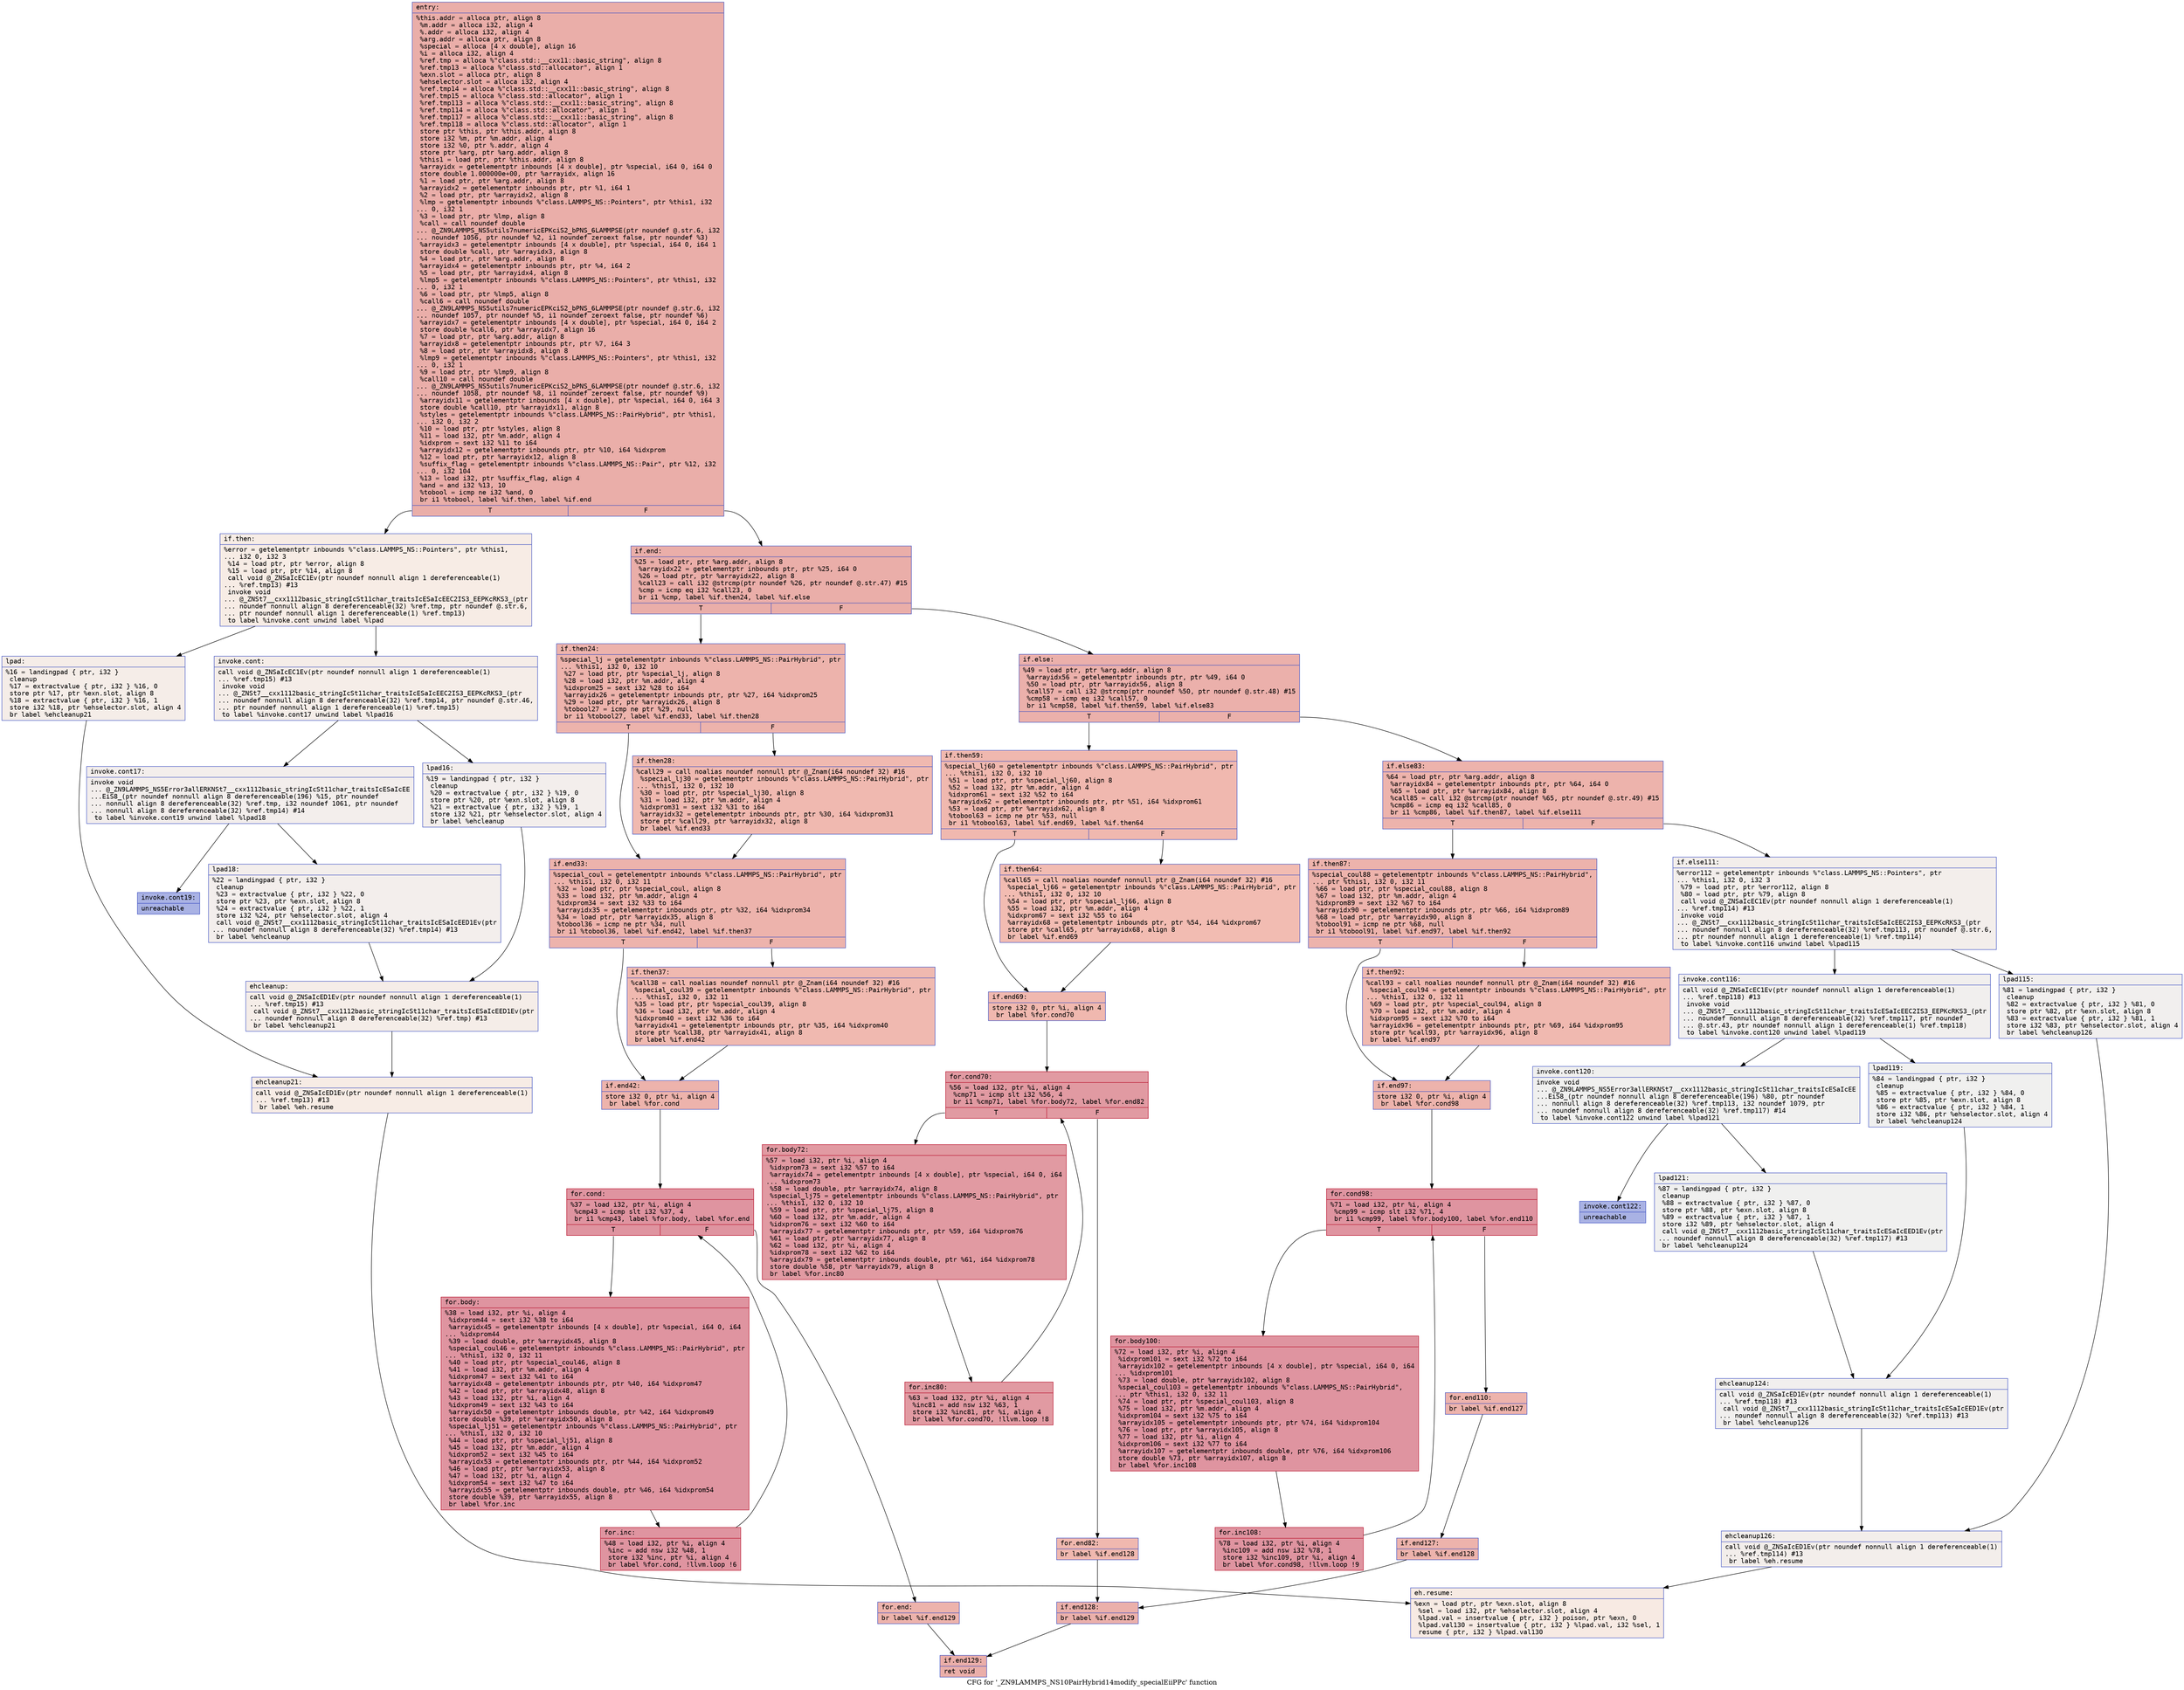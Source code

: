 digraph "CFG for '_ZN9LAMMPS_NS10PairHybrid14modify_specialEiiPPc' function" {
	label="CFG for '_ZN9LAMMPS_NS10PairHybrid14modify_specialEiiPPc' function";

	Node0x55975a759bc0 [shape=record,color="#3d50c3ff", style=filled, fillcolor="#d0473d70" fontname="Courier",label="{entry:\l|  %this.addr = alloca ptr, align 8\l  %m.addr = alloca i32, align 4\l  %.addr = alloca i32, align 4\l  %arg.addr = alloca ptr, align 8\l  %special = alloca [4 x double], align 16\l  %i = alloca i32, align 4\l  %ref.tmp = alloca %\"class.std::__cxx11::basic_string\", align 8\l  %ref.tmp13 = alloca %\"class.std::allocator\", align 1\l  %exn.slot = alloca ptr, align 8\l  %ehselector.slot = alloca i32, align 4\l  %ref.tmp14 = alloca %\"class.std::__cxx11::basic_string\", align 8\l  %ref.tmp15 = alloca %\"class.std::allocator\", align 1\l  %ref.tmp113 = alloca %\"class.std::__cxx11::basic_string\", align 8\l  %ref.tmp114 = alloca %\"class.std::allocator\", align 1\l  %ref.tmp117 = alloca %\"class.std::__cxx11::basic_string\", align 8\l  %ref.tmp118 = alloca %\"class.std::allocator\", align 1\l  store ptr %this, ptr %this.addr, align 8\l  store i32 %m, ptr %m.addr, align 4\l  store i32 %0, ptr %.addr, align 4\l  store ptr %arg, ptr %arg.addr, align 8\l  %this1 = load ptr, ptr %this.addr, align 8\l  %arrayidx = getelementptr inbounds [4 x double], ptr %special, i64 0, i64 0\l  store double 1.000000e+00, ptr %arrayidx, align 16\l  %1 = load ptr, ptr %arg.addr, align 8\l  %arrayidx2 = getelementptr inbounds ptr, ptr %1, i64 1\l  %2 = load ptr, ptr %arrayidx2, align 8\l  %lmp = getelementptr inbounds %\"class.LAMMPS_NS::Pointers\", ptr %this1, i32\l... 0, i32 1\l  %3 = load ptr, ptr %lmp, align 8\l  %call = call noundef double\l... @_ZN9LAMMPS_NS5utils7numericEPKciS2_bPNS_6LAMMPSE(ptr noundef @.str.6, i32\l... noundef 1056, ptr noundef %2, i1 noundef zeroext false, ptr noundef %3)\l  %arrayidx3 = getelementptr inbounds [4 x double], ptr %special, i64 0, i64 1\l  store double %call, ptr %arrayidx3, align 8\l  %4 = load ptr, ptr %arg.addr, align 8\l  %arrayidx4 = getelementptr inbounds ptr, ptr %4, i64 2\l  %5 = load ptr, ptr %arrayidx4, align 8\l  %lmp5 = getelementptr inbounds %\"class.LAMMPS_NS::Pointers\", ptr %this1, i32\l... 0, i32 1\l  %6 = load ptr, ptr %lmp5, align 8\l  %call6 = call noundef double\l... @_ZN9LAMMPS_NS5utils7numericEPKciS2_bPNS_6LAMMPSE(ptr noundef @.str.6, i32\l... noundef 1057, ptr noundef %5, i1 noundef zeroext false, ptr noundef %6)\l  %arrayidx7 = getelementptr inbounds [4 x double], ptr %special, i64 0, i64 2\l  store double %call6, ptr %arrayidx7, align 16\l  %7 = load ptr, ptr %arg.addr, align 8\l  %arrayidx8 = getelementptr inbounds ptr, ptr %7, i64 3\l  %8 = load ptr, ptr %arrayidx8, align 8\l  %lmp9 = getelementptr inbounds %\"class.LAMMPS_NS::Pointers\", ptr %this1, i32\l... 0, i32 1\l  %9 = load ptr, ptr %lmp9, align 8\l  %call10 = call noundef double\l... @_ZN9LAMMPS_NS5utils7numericEPKciS2_bPNS_6LAMMPSE(ptr noundef @.str.6, i32\l... noundef 1058, ptr noundef %8, i1 noundef zeroext false, ptr noundef %9)\l  %arrayidx11 = getelementptr inbounds [4 x double], ptr %special, i64 0, i64 3\l  store double %call10, ptr %arrayidx11, align 8\l  %styles = getelementptr inbounds %\"class.LAMMPS_NS::PairHybrid\", ptr %this1,\l... i32 0, i32 2\l  %10 = load ptr, ptr %styles, align 8\l  %11 = load i32, ptr %m.addr, align 4\l  %idxprom = sext i32 %11 to i64\l  %arrayidx12 = getelementptr inbounds ptr, ptr %10, i64 %idxprom\l  %12 = load ptr, ptr %arrayidx12, align 8\l  %suffix_flag = getelementptr inbounds %\"class.LAMMPS_NS::Pair\", ptr %12, i32\l... 0, i32 104\l  %13 = load i32, ptr %suffix_flag, align 4\l  %and = and i32 %13, 10\l  %tobool = icmp ne i32 %and, 0\l  br i1 %tobool, label %if.then, label %if.end\l|{<s0>T|<s1>F}}"];
	Node0x55975a759bc0:s0 -> Node0x55975a767490[tooltip="entry -> if.then\nProbability 0.00%" ];
	Node0x55975a759bc0:s1 -> Node0x55975a767500[tooltip="entry -> if.end\nProbability 100.00%" ];
	Node0x55975a767490 [shape=record,color="#3d50c3ff", style=filled, fillcolor="#ecd3c570" fontname="Courier",label="{if.then:\l|  %error = getelementptr inbounds %\"class.LAMMPS_NS::Pointers\", ptr %this1,\l... i32 0, i32 3\l  %14 = load ptr, ptr %error, align 8\l  %15 = load ptr, ptr %14, align 8\l  call void @_ZNSaIcEC1Ev(ptr noundef nonnull align 1 dereferenceable(1)\l... %ref.tmp13) #13\l  invoke void\l... @_ZNSt7__cxx1112basic_stringIcSt11char_traitsIcESaIcEEC2IS3_EEPKcRKS3_(ptr\l... noundef nonnull align 8 dereferenceable(32) %ref.tmp, ptr noundef @.str.6,\l... ptr noundef nonnull align 1 dereferenceable(1) %ref.tmp13)\l          to label %invoke.cont unwind label %lpad\l}"];
	Node0x55975a767490 -> Node0x55975a767980[tooltip="if.then -> invoke.cont\nProbability 50.00%" ];
	Node0x55975a767490 -> Node0x55975a767a00[tooltip="if.then -> lpad\nProbability 50.00%" ];
	Node0x55975a767980 [shape=record,color="#3d50c3ff", style=filled, fillcolor="#e8d6cc70" fontname="Courier",label="{invoke.cont:\l|  call void @_ZNSaIcEC1Ev(ptr noundef nonnull align 1 dereferenceable(1)\l... %ref.tmp15) #13\l  invoke void\l... @_ZNSt7__cxx1112basic_stringIcSt11char_traitsIcESaIcEEC2IS3_EEPKcRKS3_(ptr\l... noundef nonnull align 8 dereferenceable(32) %ref.tmp14, ptr noundef @.str.46,\l... ptr noundef nonnull align 1 dereferenceable(1) %ref.tmp15)\l          to label %invoke.cont17 unwind label %lpad16\l}"];
	Node0x55975a767980 -> Node0x55975a767d20[tooltip="invoke.cont -> invoke.cont17\nProbability 50.00%" ];
	Node0x55975a767980 -> Node0x55975a767d70[tooltip="invoke.cont -> lpad16\nProbability 50.00%" ];
	Node0x55975a767d20 [shape=record,color="#3d50c3ff", style=filled, fillcolor="#e3d9d370" fontname="Courier",label="{invoke.cont17:\l|  invoke void\l... @_ZN9LAMMPS_NS5Error3allERKNSt7__cxx1112basic_stringIcSt11char_traitsIcESaIcEE\l...EiS8_(ptr noundef nonnull align 8 dereferenceable(196) %15, ptr noundef\l... nonnull align 8 dereferenceable(32) %ref.tmp, i32 noundef 1061, ptr noundef\l... nonnull align 8 dereferenceable(32) %ref.tmp14) #14\l          to label %invoke.cont19 unwind label %lpad18\l}"];
	Node0x55975a767d20 -> Node0x55975a767cd0[tooltip="invoke.cont17 -> invoke.cont19\nProbability 0.00%" ];
	Node0x55975a767d20 -> Node0x55975a767fd0[tooltip="invoke.cont17 -> lpad18\nProbability 100.00%" ];
	Node0x55975a767cd0 [shape=record,color="#3d50c3ff", style=filled, fillcolor="#3d50c370" fontname="Courier",label="{invoke.cont19:\l|  unreachable\l}"];
	Node0x55975a767a00 [shape=record,color="#3d50c3ff", style=filled, fillcolor="#e8d6cc70" fontname="Courier",label="{lpad:\l|  %16 = landingpad \{ ptr, i32 \}\l          cleanup\l  %17 = extractvalue \{ ptr, i32 \} %16, 0\l  store ptr %17, ptr %exn.slot, align 8\l  %18 = extractvalue \{ ptr, i32 \} %16, 1\l  store i32 %18, ptr %ehselector.slot, align 4\l  br label %ehcleanup21\l}"];
	Node0x55975a767a00 -> Node0x55975a7688a0[tooltip="lpad -> ehcleanup21\nProbability 100.00%" ];
	Node0x55975a767d70 [shape=record,color="#3d50c3ff", style=filled, fillcolor="#e3d9d370" fontname="Courier",label="{lpad16:\l|  %19 = landingpad \{ ptr, i32 \}\l          cleanup\l  %20 = extractvalue \{ ptr, i32 \} %19, 0\l  store ptr %20, ptr %exn.slot, align 8\l  %21 = extractvalue \{ ptr, i32 \} %19, 1\l  store i32 %21, ptr %ehselector.slot, align 4\l  br label %ehcleanup\l}"];
	Node0x55975a767d70 -> Node0x55975a768bf0[tooltip="lpad16 -> ehcleanup\nProbability 100.00%" ];
	Node0x55975a767fd0 [shape=record,color="#3d50c3ff", style=filled, fillcolor="#e3d9d370" fontname="Courier",label="{lpad18:\l|  %22 = landingpad \{ ptr, i32 \}\l          cleanup\l  %23 = extractvalue \{ ptr, i32 \} %22, 0\l  store ptr %23, ptr %exn.slot, align 8\l  %24 = extractvalue \{ ptr, i32 \} %22, 1\l  store i32 %24, ptr %ehselector.slot, align 4\l  call void @_ZNSt7__cxx1112basic_stringIcSt11char_traitsIcESaIcEED1Ev(ptr\l... noundef nonnull align 8 dereferenceable(32) %ref.tmp14) #13\l  br label %ehcleanup\l}"];
	Node0x55975a767fd0 -> Node0x55975a768bf0[tooltip="lpad18 -> ehcleanup\nProbability 100.00%" ];
	Node0x55975a768bf0 [shape=record,color="#3d50c3ff", style=filled, fillcolor="#e8d6cc70" fontname="Courier",label="{ehcleanup:\l|  call void @_ZNSaIcED1Ev(ptr noundef nonnull align 1 dereferenceable(1)\l... %ref.tmp15) #13\l  call void @_ZNSt7__cxx1112basic_stringIcSt11char_traitsIcESaIcEED1Ev(ptr\l... noundef nonnull align 8 dereferenceable(32) %ref.tmp) #13\l  br label %ehcleanup21\l}"];
	Node0x55975a768bf0 -> Node0x55975a7688a0[tooltip="ehcleanup -> ehcleanup21\nProbability 100.00%" ];
	Node0x55975a7688a0 [shape=record,color="#3d50c3ff", style=filled, fillcolor="#ecd3c570" fontname="Courier",label="{ehcleanup21:\l|  call void @_ZNSaIcED1Ev(ptr noundef nonnull align 1 dereferenceable(1)\l... %ref.tmp13) #13\l  br label %eh.resume\l}"];
	Node0x55975a7688a0 -> Node0x55975a7694a0[tooltip="ehcleanup21 -> eh.resume\nProbability 100.00%" ];
	Node0x55975a767500 [shape=record,color="#3d50c3ff", style=filled, fillcolor="#d0473d70" fontname="Courier",label="{if.end:\l|  %25 = load ptr, ptr %arg.addr, align 8\l  %arrayidx22 = getelementptr inbounds ptr, ptr %25, i64 0\l  %26 = load ptr, ptr %arrayidx22, align 8\l  %call23 = call i32 @strcmp(ptr noundef %26, ptr noundef @.str.47) #15\l  %cmp = icmp eq i32 %call23, 0\l  br i1 %cmp, label %if.then24, label %if.else\l|{<s0>T|<s1>F}}"];
	Node0x55975a767500:s0 -> Node0x55975a769910[tooltip="if.end -> if.then24\nProbability 37.50%" ];
	Node0x55975a767500:s1 -> Node0x55975a769990[tooltip="if.end -> if.else\nProbability 62.50%" ];
	Node0x55975a769910 [shape=record,color="#3d50c3ff", style=filled, fillcolor="#d6524470" fontname="Courier",label="{if.then24:\l|  %special_lj = getelementptr inbounds %\"class.LAMMPS_NS::PairHybrid\", ptr\l... %this1, i32 0, i32 10\l  %27 = load ptr, ptr %special_lj, align 8\l  %28 = load i32, ptr %m.addr, align 4\l  %idxprom25 = sext i32 %28 to i64\l  %arrayidx26 = getelementptr inbounds ptr, ptr %27, i64 %idxprom25\l  %29 = load ptr, ptr %arrayidx26, align 8\l  %tobool27 = icmp ne ptr %29, null\l  br i1 %tobool27, label %if.end33, label %if.then28\l|{<s0>T|<s1>F}}"];
	Node0x55975a769910:s0 -> Node0x55975a769f50[tooltip="if.then24 -> if.end33\nProbability 62.50%" ];
	Node0x55975a769910:s1 -> Node0x55975a769fd0[tooltip="if.then24 -> if.then28\nProbability 37.50%" ];
	Node0x55975a769fd0 [shape=record,color="#3d50c3ff", style=filled, fillcolor="#de614d70" fontname="Courier",label="{if.then28:\l|  %call29 = call noalias noundef nonnull ptr @_Znam(i64 noundef 32) #16\l  %special_lj30 = getelementptr inbounds %\"class.LAMMPS_NS::PairHybrid\", ptr\l... %this1, i32 0, i32 10\l  %30 = load ptr, ptr %special_lj30, align 8\l  %31 = load i32, ptr %m.addr, align 4\l  %idxprom31 = sext i32 %31 to i64\l  %arrayidx32 = getelementptr inbounds ptr, ptr %30, i64 %idxprom31\l  store ptr %call29, ptr %arrayidx32, align 8\l  br label %if.end33\l}"];
	Node0x55975a769fd0 -> Node0x55975a769f50[tooltip="if.then28 -> if.end33\nProbability 100.00%" ];
	Node0x55975a769f50 [shape=record,color="#3d50c3ff", style=filled, fillcolor="#d6524470" fontname="Courier",label="{if.end33:\l|  %special_coul = getelementptr inbounds %\"class.LAMMPS_NS::PairHybrid\", ptr\l... %this1, i32 0, i32 11\l  %32 = load ptr, ptr %special_coul, align 8\l  %33 = load i32, ptr %m.addr, align 4\l  %idxprom34 = sext i32 %33 to i64\l  %arrayidx35 = getelementptr inbounds ptr, ptr %32, i64 %idxprom34\l  %34 = load ptr, ptr %arrayidx35, align 8\l  %tobool36 = icmp ne ptr %34, null\l  br i1 %tobool36, label %if.end42, label %if.then37\l|{<s0>T|<s1>F}}"];
	Node0x55975a769f50:s0 -> Node0x55975a76ab40[tooltip="if.end33 -> if.end42\nProbability 62.50%" ];
	Node0x55975a769f50:s1 -> Node0x55975a76abc0[tooltip="if.end33 -> if.then37\nProbability 37.50%" ];
	Node0x55975a76abc0 [shape=record,color="#3d50c3ff", style=filled, fillcolor="#de614d70" fontname="Courier",label="{if.then37:\l|  %call38 = call noalias noundef nonnull ptr @_Znam(i64 noundef 32) #16\l  %special_coul39 = getelementptr inbounds %\"class.LAMMPS_NS::PairHybrid\", ptr\l... %this1, i32 0, i32 11\l  %35 = load ptr, ptr %special_coul39, align 8\l  %36 = load i32, ptr %m.addr, align 4\l  %idxprom40 = sext i32 %36 to i64\l  %arrayidx41 = getelementptr inbounds ptr, ptr %35, i64 %idxprom40\l  store ptr %call38, ptr %arrayidx41, align 8\l  br label %if.end42\l}"];
	Node0x55975a76abc0 -> Node0x55975a76ab40[tooltip="if.then37 -> if.end42\nProbability 100.00%" ];
	Node0x55975a76ab40 [shape=record,color="#3d50c3ff", style=filled, fillcolor="#d6524470" fontname="Courier",label="{if.end42:\l|  store i32 0, ptr %i, align 4\l  br label %for.cond\l}"];
	Node0x55975a76ab40 -> Node0x55975a76b330[tooltip="if.end42 -> for.cond\nProbability 100.00%" ];
	Node0x55975a76b330 [shape=record,color="#b70d28ff", style=filled, fillcolor="#b70d2870" fontname="Courier",label="{for.cond:\l|  %37 = load i32, ptr %i, align 4\l  %cmp43 = icmp slt i32 %37, 4\l  br i1 %cmp43, label %for.body, label %for.end\l|{<s0>T|<s1>F}}"];
	Node0x55975a76b330:s0 -> Node0x55975a76b550[tooltip="for.cond -> for.body\nProbability 96.88%" ];
	Node0x55975a76b330:s1 -> Node0x55975a76b5d0[tooltip="for.cond -> for.end\nProbability 3.12%" ];
	Node0x55975a76b550 [shape=record,color="#b70d28ff", style=filled, fillcolor="#b70d2870" fontname="Courier",label="{for.body:\l|  %38 = load i32, ptr %i, align 4\l  %idxprom44 = sext i32 %38 to i64\l  %arrayidx45 = getelementptr inbounds [4 x double], ptr %special, i64 0, i64\l... %idxprom44\l  %39 = load double, ptr %arrayidx45, align 8\l  %special_coul46 = getelementptr inbounds %\"class.LAMMPS_NS::PairHybrid\", ptr\l... %this1, i32 0, i32 11\l  %40 = load ptr, ptr %special_coul46, align 8\l  %41 = load i32, ptr %m.addr, align 4\l  %idxprom47 = sext i32 %41 to i64\l  %arrayidx48 = getelementptr inbounds ptr, ptr %40, i64 %idxprom47\l  %42 = load ptr, ptr %arrayidx48, align 8\l  %43 = load i32, ptr %i, align 4\l  %idxprom49 = sext i32 %43 to i64\l  %arrayidx50 = getelementptr inbounds double, ptr %42, i64 %idxprom49\l  store double %39, ptr %arrayidx50, align 8\l  %special_lj51 = getelementptr inbounds %\"class.LAMMPS_NS::PairHybrid\", ptr\l... %this1, i32 0, i32 10\l  %44 = load ptr, ptr %special_lj51, align 8\l  %45 = load i32, ptr %m.addr, align 4\l  %idxprom52 = sext i32 %45 to i64\l  %arrayidx53 = getelementptr inbounds ptr, ptr %44, i64 %idxprom52\l  %46 = load ptr, ptr %arrayidx53, align 8\l  %47 = load i32, ptr %i, align 4\l  %idxprom54 = sext i32 %47 to i64\l  %arrayidx55 = getelementptr inbounds double, ptr %46, i64 %idxprom54\l  store double %39, ptr %arrayidx55, align 8\l  br label %for.inc\l}"];
	Node0x55975a76b550 -> Node0x55975a76ce70[tooltip="for.body -> for.inc\nProbability 100.00%" ];
	Node0x55975a76ce70 [shape=record,color="#b70d28ff", style=filled, fillcolor="#b70d2870" fontname="Courier",label="{for.inc:\l|  %48 = load i32, ptr %i, align 4\l  %inc = add nsw i32 %48, 1\l  store i32 %inc, ptr %i, align 4\l  br label %for.cond, !llvm.loop !6\l}"];
	Node0x55975a76ce70 -> Node0x55975a76b330[tooltip="for.inc -> for.cond\nProbability 100.00%" ];
	Node0x55975a76b5d0 [shape=record,color="#3d50c3ff", style=filled, fillcolor="#d6524470" fontname="Courier",label="{for.end:\l|  br label %if.end129\l}"];
	Node0x55975a76b5d0 -> Node0x55975a76d260[tooltip="for.end -> if.end129\nProbability 100.00%" ];
	Node0x55975a769990 [shape=record,color="#3d50c3ff", style=filled, fillcolor="#d24b4070" fontname="Courier",label="{if.else:\l|  %49 = load ptr, ptr %arg.addr, align 8\l  %arrayidx56 = getelementptr inbounds ptr, ptr %49, i64 0\l  %50 = load ptr, ptr %arrayidx56, align 8\l  %call57 = call i32 @strcmp(ptr noundef %50, ptr noundef @.str.48) #15\l  %cmp58 = icmp eq i32 %call57, 0\l  br i1 %cmp58, label %if.then59, label %if.else83\l|{<s0>T|<s1>F}}"];
	Node0x55975a769990:s0 -> Node0x55975a7682a0[tooltip="if.else -> if.then59\nProbability 37.50%" ];
	Node0x55975a769990:s1 -> Node0x55975a768320[tooltip="if.else -> if.else83\nProbability 62.50%" ];
	Node0x55975a7682a0 [shape=record,color="#3d50c3ff", style=filled, fillcolor="#dc5d4a70" fontname="Courier",label="{if.then59:\l|  %special_lj60 = getelementptr inbounds %\"class.LAMMPS_NS::PairHybrid\", ptr\l... %this1, i32 0, i32 10\l  %51 = load ptr, ptr %special_lj60, align 8\l  %52 = load i32, ptr %m.addr, align 4\l  %idxprom61 = sext i32 %52 to i64\l  %arrayidx62 = getelementptr inbounds ptr, ptr %51, i64 %idxprom61\l  %53 = load ptr, ptr %arrayidx62, align 8\l  %tobool63 = icmp ne ptr %53, null\l  br i1 %tobool63, label %if.end69, label %if.then64\l|{<s0>T|<s1>F}}"];
	Node0x55975a7682a0:s0 -> Node0x55975a76e370[tooltip="if.then59 -> if.end69\nProbability 62.50%" ];
	Node0x55975a7682a0:s1 -> Node0x55975a76e3f0[tooltip="if.then59 -> if.then64\nProbability 37.50%" ];
	Node0x55975a76e3f0 [shape=record,color="#3d50c3ff", style=filled, fillcolor="#e1675170" fontname="Courier",label="{if.then64:\l|  %call65 = call noalias noundef nonnull ptr @_Znam(i64 noundef 32) #16\l  %special_lj66 = getelementptr inbounds %\"class.LAMMPS_NS::PairHybrid\", ptr\l... %this1, i32 0, i32 10\l  %54 = load ptr, ptr %special_lj66, align 8\l  %55 = load i32, ptr %m.addr, align 4\l  %idxprom67 = sext i32 %55 to i64\l  %arrayidx68 = getelementptr inbounds ptr, ptr %54, i64 %idxprom67\l  store ptr %call65, ptr %arrayidx68, align 8\l  br label %if.end69\l}"];
	Node0x55975a76e3f0 -> Node0x55975a76e370[tooltip="if.then64 -> if.end69\nProbability 100.00%" ];
	Node0x55975a76e370 [shape=record,color="#3d50c3ff", style=filled, fillcolor="#dc5d4a70" fontname="Courier",label="{if.end69:\l|  store i32 0, ptr %i, align 4\l  br label %for.cond70\l}"];
	Node0x55975a76e370 -> Node0x55975a76ebc0[tooltip="if.end69 -> for.cond70\nProbability 100.00%" ];
	Node0x55975a76ebc0 [shape=record,color="#b70d28ff", style=filled, fillcolor="#bb1b2c70" fontname="Courier",label="{for.cond70:\l|  %56 = load i32, ptr %i, align 4\l  %cmp71 = icmp slt i32 %56, 4\l  br i1 %cmp71, label %for.body72, label %for.end82\l|{<s0>T|<s1>F}}"];
	Node0x55975a76ebc0:s0 -> Node0x55975a76ede0[tooltip="for.cond70 -> for.body72\nProbability 96.88%" ];
	Node0x55975a76ebc0:s1 -> Node0x55975a76ee60[tooltip="for.cond70 -> for.end82\nProbability 3.12%" ];
	Node0x55975a76ede0 [shape=record,color="#b70d28ff", style=filled, fillcolor="#bb1b2c70" fontname="Courier",label="{for.body72:\l|  %57 = load i32, ptr %i, align 4\l  %idxprom73 = sext i32 %57 to i64\l  %arrayidx74 = getelementptr inbounds [4 x double], ptr %special, i64 0, i64\l... %idxprom73\l  %58 = load double, ptr %arrayidx74, align 8\l  %special_lj75 = getelementptr inbounds %\"class.LAMMPS_NS::PairHybrid\", ptr\l... %this1, i32 0, i32 10\l  %59 = load ptr, ptr %special_lj75, align 8\l  %60 = load i32, ptr %m.addr, align 4\l  %idxprom76 = sext i32 %60 to i64\l  %arrayidx77 = getelementptr inbounds ptr, ptr %59, i64 %idxprom76\l  %61 = load ptr, ptr %arrayidx77, align 8\l  %62 = load i32, ptr %i, align 4\l  %idxprom78 = sext i32 %62 to i64\l  %arrayidx79 = getelementptr inbounds double, ptr %61, i64 %idxprom78\l  store double %58, ptr %arrayidx79, align 8\l  br label %for.inc80\l}"];
	Node0x55975a76ede0 -> Node0x55975a76f890[tooltip="for.body72 -> for.inc80\nProbability 100.00%" ];
	Node0x55975a76f890 [shape=record,color="#b70d28ff", style=filled, fillcolor="#bb1b2c70" fontname="Courier",label="{for.inc80:\l|  %63 = load i32, ptr %i, align 4\l  %inc81 = add nsw i32 %63, 1\l  store i32 %inc81, ptr %i, align 4\l  br label %for.cond70, !llvm.loop !8\l}"];
	Node0x55975a76f890 -> Node0x55975a76ebc0[tooltip="for.inc80 -> for.cond70\nProbability 100.00%" ];
	Node0x55975a76ee60 [shape=record,color="#3d50c3ff", style=filled, fillcolor="#dc5d4a70" fontname="Courier",label="{for.end82:\l|  br label %if.end128\l}"];
	Node0x55975a76ee60 -> Node0x55975a76fd10[tooltip="for.end82 -> if.end128\nProbability 100.00%" ];
	Node0x55975a768320 [shape=record,color="#3d50c3ff", style=filled, fillcolor="#d6524470" fontname="Courier",label="{if.else83:\l|  %64 = load ptr, ptr %arg.addr, align 8\l  %arrayidx84 = getelementptr inbounds ptr, ptr %64, i64 0\l  %65 = load ptr, ptr %arrayidx84, align 8\l  %call85 = call i32 @strcmp(ptr noundef %65, ptr noundef @.str.49) #15\l  %cmp86 = icmp eq i32 %call85, 0\l  br i1 %cmp86, label %if.then87, label %if.else111\l|{<s0>T|<s1>F}}"];
	Node0x55975a768320:s0 -> Node0x55975a7701d0[tooltip="if.else83 -> if.then87\nProbability 100.00%" ];
	Node0x55975a768320:s1 -> Node0x55975a770250[tooltip="if.else83 -> if.else111\nProbability 0.00%" ];
	Node0x55975a7701d0 [shape=record,color="#3d50c3ff", style=filled, fillcolor="#d6524470" fontname="Courier",label="{if.then87:\l|  %special_coul88 = getelementptr inbounds %\"class.LAMMPS_NS::PairHybrid\",\l... ptr %this1, i32 0, i32 11\l  %66 = load ptr, ptr %special_coul88, align 8\l  %67 = load i32, ptr %m.addr, align 4\l  %idxprom89 = sext i32 %67 to i64\l  %arrayidx90 = getelementptr inbounds ptr, ptr %66, i64 %idxprom89\l  %68 = load ptr, ptr %arrayidx90, align 8\l  %tobool91 = icmp ne ptr %68, null\l  br i1 %tobool91, label %if.end97, label %if.then92\l|{<s0>T|<s1>F}}"];
	Node0x55975a7701d0:s0 -> Node0x55975a770820[tooltip="if.then87 -> if.end97\nProbability 62.50%" ];
	Node0x55975a7701d0:s1 -> Node0x55975a7708a0[tooltip="if.then87 -> if.then92\nProbability 37.50%" ];
	Node0x55975a7708a0 [shape=record,color="#3d50c3ff", style=filled, fillcolor="#de614d70" fontname="Courier",label="{if.then92:\l|  %call93 = call noalias noundef nonnull ptr @_Znam(i64 noundef 32) #16\l  %special_coul94 = getelementptr inbounds %\"class.LAMMPS_NS::PairHybrid\", ptr\l... %this1, i32 0, i32 11\l  %69 = load ptr, ptr %special_coul94, align 8\l  %70 = load i32, ptr %m.addr, align 4\l  %idxprom95 = sext i32 %70 to i64\l  %arrayidx96 = getelementptr inbounds ptr, ptr %69, i64 %idxprom95\l  store ptr %call93, ptr %arrayidx96, align 8\l  br label %if.end97\l}"];
	Node0x55975a7708a0 -> Node0x55975a770820[tooltip="if.then92 -> if.end97\nProbability 100.00%" ];
	Node0x55975a770820 [shape=record,color="#3d50c3ff", style=filled, fillcolor="#d6524470" fontname="Courier",label="{if.end97:\l|  store i32 0, ptr %i, align 4\l  br label %for.cond98\l}"];
	Node0x55975a770820 -> Node0x55975a771070[tooltip="if.end97 -> for.cond98\nProbability 100.00%" ];
	Node0x55975a771070 [shape=record,color="#b70d28ff", style=filled, fillcolor="#b70d2870" fontname="Courier",label="{for.cond98:\l|  %71 = load i32, ptr %i, align 4\l  %cmp99 = icmp slt i32 %71, 4\l  br i1 %cmp99, label %for.body100, label %for.end110\l|{<s0>T|<s1>F}}"];
	Node0x55975a771070:s0 -> Node0x55975a771290[tooltip="for.cond98 -> for.body100\nProbability 96.88%" ];
	Node0x55975a771070:s1 -> Node0x55975a771310[tooltip="for.cond98 -> for.end110\nProbability 3.12%" ];
	Node0x55975a771290 [shape=record,color="#b70d28ff", style=filled, fillcolor="#b70d2870" fontname="Courier",label="{for.body100:\l|  %72 = load i32, ptr %i, align 4\l  %idxprom101 = sext i32 %72 to i64\l  %arrayidx102 = getelementptr inbounds [4 x double], ptr %special, i64 0, i64\l... %idxprom101\l  %73 = load double, ptr %arrayidx102, align 8\l  %special_coul103 = getelementptr inbounds %\"class.LAMMPS_NS::PairHybrid\",\l... ptr %this1, i32 0, i32 11\l  %74 = load ptr, ptr %special_coul103, align 8\l  %75 = load i32, ptr %m.addr, align 4\l  %idxprom104 = sext i32 %75 to i64\l  %arrayidx105 = getelementptr inbounds ptr, ptr %74, i64 %idxprom104\l  %76 = load ptr, ptr %arrayidx105, align 8\l  %77 = load i32, ptr %i, align 4\l  %idxprom106 = sext i32 %77 to i64\l  %arrayidx107 = getelementptr inbounds double, ptr %76, i64 %idxprom106\l  store double %73, ptr %arrayidx107, align 8\l  br label %for.inc108\l}"];
	Node0x55975a771290 -> Node0x55975a771d40[tooltip="for.body100 -> for.inc108\nProbability 100.00%" ];
	Node0x55975a771d40 [shape=record,color="#b70d28ff", style=filled, fillcolor="#b70d2870" fontname="Courier",label="{for.inc108:\l|  %78 = load i32, ptr %i, align 4\l  %inc109 = add nsw i32 %78, 1\l  store i32 %inc109, ptr %i, align 4\l  br label %for.cond98, !llvm.loop !9\l}"];
	Node0x55975a771d40 -> Node0x55975a771070[tooltip="for.inc108 -> for.cond98\nProbability 100.00%" ];
	Node0x55975a771310 [shape=record,color="#3d50c3ff", style=filled, fillcolor="#d6524470" fontname="Courier",label="{for.end110:\l|  br label %if.end127\l}"];
	Node0x55975a771310 -> Node0x55975a7721c0[tooltip="for.end110 -> if.end127\nProbability 100.00%" ];
	Node0x55975a770250 [shape=record,color="#3d50c3ff", style=filled, fillcolor="#e5d8d170" fontname="Courier",label="{if.else111:\l|  %error112 = getelementptr inbounds %\"class.LAMMPS_NS::Pointers\", ptr\l... %this1, i32 0, i32 3\l  %79 = load ptr, ptr %error112, align 8\l  %80 = load ptr, ptr %79, align 8\l  call void @_ZNSaIcEC1Ev(ptr noundef nonnull align 1 dereferenceable(1)\l... %ref.tmp114) #13\l  invoke void\l... @_ZNSt7__cxx1112basic_stringIcSt11char_traitsIcESaIcEEC2IS3_EEPKcRKS3_(ptr\l... noundef nonnull align 8 dereferenceable(32) %ref.tmp113, ptr noundef @.str.6,\l... ptr noundef nonnull align 1 dereferenceable(1) %ref.tmp114)\l          to label %invoke.cont116 unwind label %lpad115\l}"];
	Node0x55975a770250 -> Node0x55975a772620[tooltip="if.else111 -> invoke.cont116\nProbability 50.00%" ];
	Node0x55975a770250 -> Node0x55975a7726a0[tooltip="if.else111 -> lpad115\nProbability 50.00%" ];
	Node0x55975a772620 [shape=record,color="#3d50c3ff", style=filled, fillcolor="#e0dbd870" fontname="Courier",label="{invoke.cont116:\l|  call void @_ZNSaIcEC1Ev(ptr noundef nonnull align 1 dereferenceable(1)\l... %ref.tmp118) #13\l  invoke void\l... @_ZNSt7__cxx1112basic_stringIcSt11char_traitsIcESaIcEEC2IS3_EEPKcRKS3_(ptr\l... noundef nonnull align 8 dereferenceable(32) %ref.tmp117, ptr noundef\l... @.str.43, ptr noundef nonnull align 1 dereferenceable(1) %ref.tmp118)\l          to label %invoke.cont120 unwind label %lpad119\l}"];
	Node0x55975a772620 -> Node0x55975a7729c0[tooltip="invoke.cont116 -> invoke.cont120\nProbability 50.00%" ];
	Node0x55975a772620 -> Node0x55975a772a10[tooltip="invoke.cont116 -> lpad119\nProbability 50.00%" ];
	Node0x55975a7729c0 [shape=record,color="#3d50c3ff", style=filled, fillcolor="#dedcdb70" fontname="Courier",label="{invoke.cont120:\l|  invoke void\l... @_ZN9LAMMPS_NS5Error3allERKNSt7__cxx1112basic_stringIcSt11char_traitsIcESaIcEE\l...EiS8_(ptr noundef nonnull align 8 dereferenceable(196) %80, ptr noundef\l... nonnull align 8 dereferenceable(32) %ref.tmp113, i32 noundef 1079, ptr\l... noundef nonnull align 8 dereferenceable(32) %ref.tmp117) #14\l          to label %invoke.cont122 unwind label %lpad121\l}"];
	Node0x55975a7729c0 -> Node0x55975a772970[tooltip="invoke.cont120 -> invoke.cont122\nProbability 0.00%" ];
	Node0x55975a7729c0 -> Node0x55975a772d30[tooltip="invoke.cont120 -> lpad121\nProbability 100.00%" ];
	Node0x55975a772970 [shape=record,color="#3d50c3ff", style=filled, fillcolor="#3d50c370" fontname="Courier",label="{invoke.cont122:\l|  unreachable\l}"];
	Node0x55975a7726a0 [shape=record,color="#3d50c3ff", style=filled, fillcolor="#e0dbd870" fontname="Courier",label="{lpad115:\l|  %81 = landingpad \{ ptr, i32 \}\l          cleanup\l  %82 = extractvalue \{ ptr, i32 \} %81, 0\l  store ptr %82, ptr %exn.slot, align 8\l  %83 = extractvalue \{ ptr, i32 \} %81, 1\l  store i32 %83, ptr %ehselector.slot, align 4\l  br label %ehcleanup126\l}"];
	Node0x55975a7726a0 -> Node0x55975a7732f0[tooltip="lpad115 -> ehcleanup126\nProbability 100.00%" ];
	Node0x55975a772a10 [shape=record,color="#3d50c3ff", style=filled, fillcolor="#dedcdb70" fontname="Courier",label="{lpad119:\l|  %84 = landingpad \{ ptr, i32 \}\l          cleanup\l  %85 = extractvalue \{ ptr, i32 \} %84, 0\l  store ptr %85, ptr %exn.slot, align 8\l  %86 = extractvalue \{ ptr, i32 \} %84, 1\l  store i32 %86, ptr %ehselector.slot, align 4\l  br label %ehcleanup124\l}"];
	Node0x55975a772a10 -> Node0x55975a773640[tooltip="lpad119 -> ehcleanup124\nProbability 100.00%" ];
	Node0x55975a772d30 [shape=record,color="#3d50c3ff", style=filled, fillcolor="#dedcdb70" fontname="Courier",label="{lpad121:\l|  %87 = landingpad \{ ptr, i32 \}\l          cleanup\l  %88 = extractvalue \{ ptr, i32 \} %87, 0\l  store ptr %88, ptr %exn.slot, align 8\l  %89 = extractvalue \{ ptr, i32 \} %87, 1\l  store i32 %89, ptr %ehselector.slot, align 4\l  call void @_ZNSt7__cxx1112basic_stringIcSt11char_traitsIcESaIcEED1Ev(ptr\l... noundef nonnull align 8 dereferenceable(32) %ref.tmp117) #13\l  br label %ehcleanup124\l}"];
	Node0x55975a772d30 -> Node0x55975a773640[tooltip="lpad121 -> ehcleanup124\nProbability 100.00%" ];
	Node0x55975a773640 [shape=record,color="#3d50c3ff", style=filled, fillcolor="#e0dbd870" fontname="Courier",label="{ehcleanup124:\l|  call void @_ZNSaIcED1Ev(ptr noundef nonnull align 1 dereferenceable(1)\l... %ref.tmp118) #13\l  call void @_ZNSt7__cxx1112basic_stringIcSt11char_traitsIcESaIcEED1Ev(ptr\l... noundef nonnull align 8 dereferenceable(32) %ref.tmp113) #13\l  br label %ehcleanup126\l}"];
	Node0x55975a773640 -> Node0x55975a7732f0[tooltip="ehcleanup124 -> ehcleanup126\nProbability 100.00%" ];
	Node0x55975a7732f0 [shape=record,color="#3d50c3ff", style=filled, fillcolor="#e5d8d170" fontname="Courier",label="{ehcleanup126:\l|  call void @_ZNSaIcED1Ev(ptr noundef nonnull align 1 dereferenceable(1)\l... %ref.tmp114) #13\l  br label %eh.resume\l}"];
	Node0x55975a7732f0 -> Node0x55975a7694a0[tooltip="ehcleanup126 -> eh.resume\nProbability 100.00%" ];
	Node0x55975a7721c0 [shape=record,color="#3d50c3ff", style=filled, fillcolor="#d6524470" fontname="Courier",label="{if.end127:\l|  br label %if.end128\l}"];
	Node0x55975a7721c0 -> Node0x55975a76fd10[tooltip="if.end127 -> if.end128\nProbability 100.00%" ];
	Node0x55975a76fd10 [shape=record,color="#3d50c3ff", style=filled, fillcolor="#d24b4070" fontname="Courier",label="{if.end128:\l|  br label %if.end129\l}"];
	Node0x55975a76fd10 -> Node0x55975a76d260[tooltip="if.end128 -> if.end129\nProbability 100.00%" ];
	Node0x55975a76d260 [shape=record,color="#3d50c3ff", style=filled, fillcolor="#d0473d70" fontname="Courier",label="{if.end129:\l|  ret void\l}"];
	Node0x55975a7694a0 [shape=record,color="#3d50c3ff", style=filled, fillcolor="#eed0c070" fontname="Courier",label="{eh.resume:\l|  %exn = load ptr, ptr %exn.slot, align 8\l  %sel = load i32, ptr %ehselector.slot, align 4\l  %lpad.val = insertvalue \{ ptr, i32 \} poison, ptr %exn, 0\l  %lpad.val130 = insertvalue \{ ptr, i32 \} %lpad.val, i32 %sel, 1\l  resume \{ ptr, i32 \} %lpad.val130\l}"];
}
